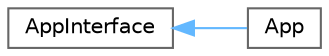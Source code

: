 digraph "Graphical Class Hierarchy"
{
 // LATEX_PDF_SIZE
  bgcolor="transparent";
  edge [fontname=Helvetica,fontsize=10,labelfontname=Helvetica,labelfontsize=10];
  node [fontname=Helvetica,fontsize=10,shape=box,height=0.2,width=0.4];
  rankdir="LR";
  Node0 [id="Node000000",label="AppInterface",height=0.2,width=0.4,color="grey40", fillcolor="white", style="filled",URL="$classAppInterface.html",tooltip=" "];
  Node0 -> Node1 [id="edge3_Node000000_Node000001",dir="back",color="steelblue1",style="solid",tooltip=" "];
  Node1 [id="Node000001",label="App",height=0.2,width=0.4,color="grey40", fillcolor="white", style="filled",URL="$classApp.html",tooltip=" "];
}
